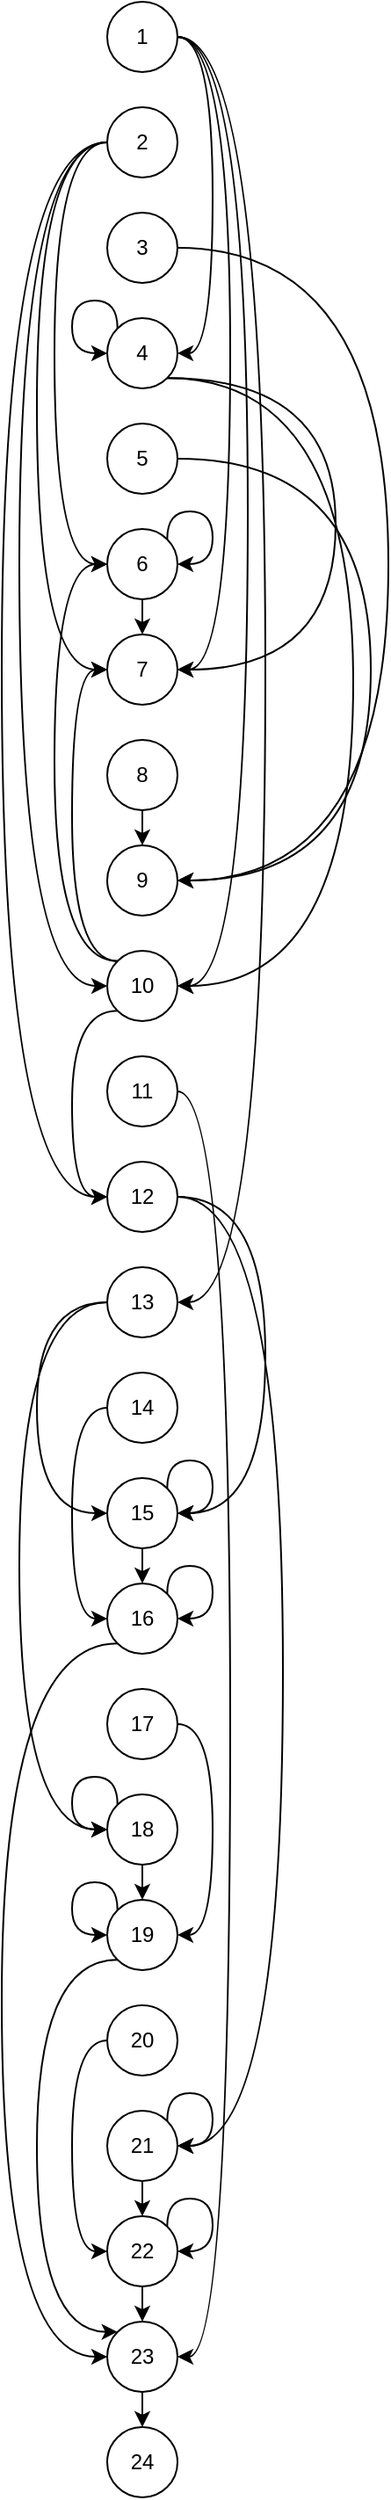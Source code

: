 <mxfile version="14.9.6" type="device"><diagram id="yJ1zXcC6Rk06pCBxLbUI" name="Страница 1"><mxGraphModel dx="2932" dy="2396" grid="1" gridSize="10" guides="1" tooltips="1" connect="1" arrows="1" fold="1" page="1" pageScale="1" pageWidth="2000" pageHeight="7500" math="0" shadow="0"><root><mxCell id="0"/><mxCell id="1" parent="0"/><mxCell id="VSHrRHahhrvBQjRXD3La-2" style="edgeStyle=orthogonalEdgeStyle;curved=1;rounded=0;orthogonalLoop=1;jettySize=auto;html=1;exitX=1;exitY=0.5;exitDx=0;exitDy=0;entryX=1;entryY=0.5;entryDx=0;entryDy=0;" edge="1" parent="1" source="VSHrRHahhrvBQjRXD3La-6" target="VSHrRHahhrvBQjRXD3La-16"><mxGeometry relative="1" as="geometry"/></mxCell><mxCell id="VSHrRHahhrvBQjRXD3La-3" style="edgeStyle=orthogonalEdgeStyle;curved=1;rounded=0;orthogonalLoop=1;jettySize=auto;html=1;exitX=1;exitY=0.5;exitDx=0;exitDy=0;entryX=1;entryY=0.5;entryDx=0;entryDy=0;" edge="1" parent="1" source="VSHrRHahhrvBQjRXD3La-6" target="VSHrRHahhrvBQjRXD3La-21"><mxGeometry relative="1" as="geometry"><Array as="points"><mxPoint x="230" y="180"/><mxPoint x="230" y="540"/></Array></mxGeometry></mxCell><mxCell id="VSHrRHahhrvBQjRXD3La-4" style="edgeStyle=orthogonalEdgeStyle;rounded=0;orthogonalLoop=1;jettySize=auto;html=1;entryX=1;entryY=0.5;entryDx=0;entryDy=0;curved=1;" edge="1" parent="1" source="VSHrRHahhrvBQjRXD3La-6" target="VSHrRHahhrvBQjRXD3La-28"><mxGeometry relative="1" as="geometry"><Array as="points"><mxPoint x="240" y="180"/><mxPoint x="240" y="720"/></Array></mxGeometry></mxCell><mxCell id="VSHrRHahhrvBQjRXD3La-5" style="edgeStyle=orthogonalEdgeStyle;curved=1;rounded=0;orthogonalLoop=1;jettySize=auto;html=1;entryX=1;entryY=0.5;entryDx=0;entryDy=0;" edge="1" parent="1" source="VSHrRHahhrvBQjRXD3La-6" target="VSHrRHahhrvBQjRXD3La-36"><mxGeometry relative="1" as="geometry"><Array as="points"><mxPoint x="250" y="180"/><mxPoint x="250" y="900"/></Array></mxGeometry></mxCell><mxCell id="VSHrRHahhrvBQjRXD3La-6" value="1" style="ellipse;whiteSpace=wrap;html=1;aspect=fixed;" vertex="1" parent="1"><mxGeometry x="160" y="160" width="40" height="40" as="geometry"/></mxCell><mxCell id="VSHrRHahhrvBQjRXD3La-7" style="edgeStyle=orthogonalEdgeStyle;curved=1;rounded=0;orthogonalLoop=1;jettySize=auto;html=1;exitX=0;exitY=0.5;exitDx=0;exitDy=0;entryX=0;entryY=0.5;entryDx=0;entryDy=0;" edge="1" parent="1" source="VSHrRHahhrvBQjRXD3La-11" target="VSHrRHahhrvBQjRXD3La-20"><mxGeometry relative="1" as="geometry"><Array as="points"><mxPoint x="130" y="240"/><mxPoint x="130" y="480"/></Array></mxGeometry></mxCell><mxCell id="VSHrRHahhrvBQjRXD3La-8" style="edgeStyle=orthogonalEdgeStyle;curved=1;rounded=0;orthogonalLoop=1;jettySize=auto;html=1;exitX=0;exitY=0.5;exitDx=0;exitDy=0;entryX=0;entryY=0.5;entryDx=0;entryDy=0;" edge="1" parent="1" source="VSHrRHahhrvBQjRXD3La-11" target="VSHrRHahhrvBQjRXD3La-21"><mxGeometry relative="1" as="geometry"><Array as="points"><mxPoint x="120" y="240"/><mxPoint x="120" y="540"/></Array></mxGeometry></mxCell><mxCell id="VSHrRHahhrvBQjRXD3La-9" style="edgeStyle=orthogonalEdgeStyle;curved=1;rounded=0;orthogonalLoop=1;jettySize=auto;html=1;exitX=0;exitY=0.5;exitDx=0;exitDy=0;entryX=0;entryY=0.5;entryDx=0;entryDy=0;" edge="1" parent="1" source="VSHrRHahhrvBQjRXD3La-11" target="VSHrRHahhrvBQjRXD3La-28"><mxGeometry relative="1" as="geometry"><Array as="points"><mxPoint x="110" y="240"/><mxPoint x="110" y="720"/></Array></mxGeometry></mxCell><mxCell id="VSHrRHahhrvBQjRXD3La-10" style="edgeStyle=orthogonalEdgeStyle;curved=1;rounded=0;orthogonalLoop=1;jettySize=auto;html=1;entryX=0;entryY=0.5;entryDx=0;entryDy=0;" edge="1" parent="1" source="VSHrRHahhrvBQjRXD3La-11" target="VSHrRHahhrvBQjRXD3La-33"><mxGeometry relative="1" as="geometry"><Array as="points"><mxPoint x="100" y="240"/><mxPoint x="100" y="840"/></Array></mxGeometry></mxCell><mxCell id="VSHrRHahhrvBQjRXD3La-11" value="2" style="ellipse;whiteSpace=wrap;html=1;aspect=fixed;" vertex="1" parent="1"><mxGeometry x="160" y="220" width="40" height="40" as="geometry"/></mxCell><mxCell id="VSHrRHahhrvBQjRXD3La-12" style="edgeStyle=orthogonalEdgeStyle;curved=1;rounded=0;orthogonalLoop=1;jettySize=auto;html=1;exitX=1;exitY=0.5;exitDx=0;exitDy=0;entryX=1;entryY=0.5;entryDx=0;entryDy=0;" edge="1" parent="1" source="VSHrRHahhrvBQjRXD3La-13" target="VSHrRHahhrvBQjRXD3La-24"><mxGeometry relative="1" as="geometry"><Array as="points"><mxPoint x="320" y="300"/><mxPoint x="320" y="660"/></Array></mxGeometry></mxCell><mxCell id="VSHrRHahhrvBQjRXD3La-13" value="3" style="ellipse;whiteSpace=wrap;html=1;aspect=fixed;" vertex="1" parent="1"><mxGeometry x="160" y="280" width="40" height="40" as="geometry"/></mxCell><mxCell id="VSHrRHahhrvBQjRXD3La-14" style="edgeStyle=orthogonalEdgeStyle;curved=1;rounded=0;orthogonalLoop=1;jettySize=auto;html=1;exitX=1;exitY=1;exitDx=0;exitDy=0;entryX=1;entryY=0.5;entryDx=0;entryDy=0;" edge="1" parent="1" source="VSHrRHahhrvBQjRXD3La-16" target="VSHrRHahhrvBQjRXD3La-21"><mxGeometry relative="1" as="geometry"><Array as="points"><mxPoint x="290" y="374"/><mxPoint x="290" y="540"/></Array></mxGeometry></mxCell><mxCell id="VSHrRHahhrvBQjRXD3La-15" style="edgeStyle=orthogonalEdgeStyle;curved=1;rounded=0;orthogonalLoop=1;jettySize=auto;html=1;exitX=1;exitY=1;exitDx=0;exitDy=0;entryX=1;entryY=0.5;entryDx=0;entryDy=0;" edge="1" parent="1" source="VSHrRHahhrvBQjRXD3La-16" target="VSHrRHahhrvBQjRXD3La-28"><mxGeometry relative="1" as="geometry"><Array as="points"><mxPoint x="300" y="374"/><mxPoint x="300" y="720"/></Array></mxGeometry></mxCell><mxCell id="VSHrRHahhrvBQjRXD3La-16" value="4" style="ellipse;whiteSpace=wrap;html=1;aspect=fixed;" vertex="1" parent="1"><mxGeometry x="160" y="340" width="40" height="40" as="geometry"/></mxCell><mxCell id="VSHrRHahhrvBQjRXD3La-17" style="edgeStyle=orthogonalEdgeStyle;curved=1;rounded=0;orthogonalLoop=1;jettySize=auto;html=1;exitX=1;exitY=0.5;exitDx=0;exitDy=0;entryX=1;entryY=0.5;entryDx=0;entryDy=0;" edge="1" parent="1" source="VSHrRHahhrvBQjRXD3La-18" target="VSHrRHahhrvBQjRXD3La-24"><mxGeometry relative="1" as="geometry"><Array as="points"><mxPoint x="310" y="420"/><mxPoint x="310" y="660"/></Array></mxGeometry></mxCell><mxCell id="VSHrRHahhrvBQjRXD3La-18" value="5" style="ellipse;whiteSpace=wrap;html=1;aspect=fixed;" vertex="1" parent="1"><mxGeometry x="160" y="400" width="40" height="40" as="geometry"/></mxCell><mxCell id="VSHrRHahhrvBQjRXD3La-19" style="edgeStyle=orthogonalEdgeStyle;curved=1;rounded=0;orthogonalLoop=1;jettySize=auto;html=1;exitX=0.5;exitY=1;exitDx=0;exitDy=0;entryX=0.5;entryY=0;entryDx=0;entryDy=0;" edge="1" parent="1" source="VSHrRHahhrvBQjRXD3La-20" target="VSHrRHahhrvBQjRXD3La-21"><mxGeometry relative="1" as="geometry"/></mxCell><mxCell id="VSHrRHahhrvBQjRXD3La-20" value="6" style="ellipse;whiteSpace=wrap;html=1;aspect=fixed;" vertex="1" parent="1"><mxGeometry x="160" y="460" width="40" height="40" as="geometry"/></mxCell><mxCell id="VSHrRHahhrvBQjRXD3La-21" value="7" style="ellipse;whiteSpace=wrap;html=1;aspect=fixed;" vertex="1" parent="1"><mxGeometry x="160" y="520" width="40" height="40" as="geometry"/></mxCell><mxCell id="VSHrRHahhrvBQjRXD3La-22" style="edgeStyle=orthogonalEdgeStyle;rounded=0;orthogonalLoop=1;jettySize=auto;html=1;exitX=0.5;exitY=1;exitDx=0;exitDy=0;entryX=0.5;entryY=0;entryDx=0;entryDy=0;" edge="1" parent="1" source="VSHrRHahhrvBQjRXD3La-23" target="VSHrRHahhrvBQjRXD3La-24"><mxGeometry relative="1" as="geometry"/></mxCell><mxCell id="VSHrRHahhrvBQjRXD3La-23" value="8" style="ellipse;whiteSpace=wrap;html=1;aspect=fixed;" vertex="1" parent="1"><mxGeometry x="160" y="580" width="40" height="40" as="geometry"/></mxCell><mxCell id="VSHrRHahhrvBQjRXD3La-24" value="9" style="ellipse;whiteSpace=wrap;html=1;aspect=fixed;" vertex="1" parent="1"><mxGeometry x="160" y="640" width="40" height="40" as="geometry"/></mxCell><mxCell id="VSHrRHahhrvBQjRXD3La-25" style="edgeStyle=orthogonalEdgeStyle;curved=1;rounded=0;orthogonalLoop=1;jettySize=auto;html=1;exitX=0;exitY=0;exitDx=0;exitDy=0;entryX=0;entryY=0.5;entryDx=0;entryDy=0;" edge="1" parent="1" source="VSHrRHahhrvBQjRXD3La-28" target="VSHrRHahhrvBQjRXD3La-21"><mxGeometry relative="1" as="geometry"><Array as="points"><mxPoint x="140" y="706"/><mxPoint x="140" y="540"/></Array></mxGeometry></mxCell><mxCell id="VSHrRHahhrvBQjRXD3La-26" style="edgeStyle=orthogonalEdgeStyle;curved=1;rounded=0;orthogonalLoop=1;jettySize=auto;html=1;exitX=0;exitY=0;exitDx=0;exitDy=0;entryX=0;entryY=0.5;entryDx=0;entryDy=0;" edge="1" parent="1" source="VSHrRHahhrvBQjRXD3La-28" target="VSHrRHahhrvBQjRXD3La-20"><mxGeometry relative="1" as="geometry"><Array as="points"><mxPoint x="130" y="706"/><mxPoint x="130" y="480"/></Array></mxGeometry></mxCell><mxCell id="VSHrRHahhrvBQjRXD3La-27" style="edgeStyle=orthogonalEdgeStyle;curved=1;rounded=0;orthogonalLoop=1;jettySize=auto;html=1;exitX=0;exitY=1;exitDx=0;exitDy=0;entryX=0;entryY=0.5;entryDx=0;entryDy=0;" edge="1" parent="1" source="VSHrRHahhrvBQjRXD3La-28" target="VSHrRHahhrvBQjRXD3La-33"><mxGeometry relative="1" as="geometry"><Array as="points"><mxPoint x="140" y="734"/><mxPoint x="140" y="840"/></Array></mxGeometry></mxCell><mxCell id="VSHrRHahhrvBQjRXD3La-28" value="10" style="ellipse;whiteSpace=wrap;html=1;aspect=fixed;" vertex="1" parent="1"><mxGeometry x="160" y="700" width="40" height="40" as="geometry"/></mxCell><mxCell id="VSHrRHahhrvBQjRXD3La-29" style="edgeStyle=orthogonalEdgeStyle;curved=1;rounded=0;orthogonalLoop=1;jettySize=auto;html=1;" edge="1" parent="1" source="VSHrRHahhrvBQjRXD3La-30" target="VSHrRHahhrvBQjRXD3La-58"><mxGeometry relative="1" as="geometry"><Array as="points"><mxPoint x="230" y="780"/><mxPoint x="230" y="1500"/></Array></mxGeometry></mxCell><mxCell id="VSHrRHahhrvBQjRXD3La-30" value="11" style="ellipse;whiteSpace=wrap;html=1;aspect=fixed;" vertex="1" parent="1"><mxGeometry x="160" y="760" width="40" height="40" as="geometry"/></mxCell><mxCell id="VSHrRHahhrvBQjRXD3La-31" style="edgeStyle=orthogonalEdgeStyle;curved=1;rounded=0;orthogonalLoop=1;jettySize=auto;html=1;entryX=1;entryY=0.5;entryDx=0;entryDy=0;" edge="1" parent="1" source="VSHrRHahhrvBQjRXD3La-33" target="VSHrRHahhrvBQjRXD3La-40"><mxGeometry relative="1" as="geometry"><Array as="points"><mxPoint x="250" y="840"/><mxPoint x="250" y="1020"/></Array></mxGeometry></mxCell><mxCell id="VSHrRHahhrvBQjRXD3La-32" style="edgeStyle=orthogonalEdgeStyle;curved=1;rounded=0;orthogonalLoop=1;jettySize=auto;html=1;exitX=1;exitY=0.5;exitDx=0;exitDy=0;entryX=1;entryY=0.5;entryDx=0;entryDy=0;" edge="1" parent="1" source="VSHrRHahhrvBQjRXD3La-33" target="VSHrRHahhrvBQjRXD3La-54"><mxGeometry relative="1" as="geometry"><Array as="points"><mxPoint x="260" y="840"/><mxPoint x="260" y="1380"/></Array></mxGeometry></mxCell><mxCell id="VSHrRHahhrvBQjRXD3La-33" value="12" style="ellipse;whiteSpace=wrap;html=1;aspect=fixed;" vertex="1" parent="1"><mxGeometry x="160" y="820" width="40" height="40" as="geometry"/></mxCell><mxCell id="VSHrRHahhrvBQjRXD3La-34" style="edgeStyle=orthogonalEdgeStyle;curved=1;rounded=0;orthogonalLoop=1;jettySize=auto;html=1;exitX=0;exitY=0.5;exitDx=0;exitDy=0;entryX=0;entryY=0.5;entryDx=0;entryDy=0;" edge="1" parent="1" source="VSHrRHahhrvBQjRXD3La-36" target="VSHrRHahhrvBQjRXD3La-40"><mxGeometry relative="1" as="geometry"><Array as="points"><mxPoint x="120" y="900"/><mxPoint x="120" y="1020"/></Array></mxGeometry></mxCell><mxCell id="VSHrRHahhrvBQjRXD3La-35" style="edgeStyle=orthogonalEdgeStyle;curved=1;rounded=0;orthogonalLoop=1;jettySize=auto;html=1;exitX=0;exitY=0.5;exitDx=0;exitDy=0;entryX=0;entryY=0.5;entryDx=0;entryDy=0;" edge="1" parent="1" source="VSHrRHahhrvBQjRXD3La-36" target="VSHrRHahhrvBQjRXD3La-46"><mxGeometry relative="1" as="geometry"><Array as="points"><mxPoint x="110" y="900"/><mxPoint x="110" y="1200"/></Array></mxGeometry></mxCell><mxCell id="VSHrRHahhrvBQjRXD3La-36" value="13" style="ellipse;whiteSpace=wrap;html=1;aspect=fixed;" vertex="1" parent="1"><mxGeometry x="160" y="880" width="40" height="40" as="geometry"/></mxCell><mxCell id="VSHrRHahhrvBQjRXD3La-37" style="edgeStyle=orthogonalEdgeStyle;curved=1;rounded=0;orthogonalLoop=1;jettySize=auto;html=1;exitX=0;exitY=0.5;exitDx=0;exitDy=0;entryX=0;entryY=0.5;entryDx=0;entryDy=0;" edge="1" parent="1" source="VSHrRHahhrvBQjRXD3La-38" target="VSHrRHahhrvBQjRXD3La-42"><mxGeometry relative="1" as="geometry"/></mxCell><mxCell id="VSHrRHahhrvBQjRXD3La-38" value="14" style="ellipse;whiteSpace=wrap;html=1;aspect=fixed;" vertex="1" parent="1"><mxGeometry x="160" y="940" width="40" height="40" as="geometry"/></mxCell><mxCell id="VSHrRHahhrvBQjRXD3La-39" style="edgeStyle=orthogonalEdgeStyle;curved=1;rounded=0;orthogonalLoop=1;jettySize=auto;html=1;exitX=0.5;exitY=1;exitDx=0;exitDy=0;entryX=0.5;entryY=0;entryDx=0;entryDy=0;" edge="1" parent="1" source="VSHrRHahhrvBQjRXD3La-40" target="VSHrRHahhrvBQjRXD3La-42"><mxGeometry relative="1" as="geometry"/></mxCell><mxCell id="VSHrRHahhrvBQjRXD3La-40" value="15" style="ellipse;whiteSpace=wrap;html=1;aspect=fixed;" vertex="1" parent="1"><mxGeometry x="160" y="1000" width="40" height="40" as="geometry"/></mxCell><mxCell id="VSHrRHahhrvBQjRXD3La-41" style="edgeStyle=orthogonalEdgeStyle;curved=1;rounded=0;orthogonalLoop=1;jettySize=auto;html=1;exitX=0;exitY=1;exitDx=0;exitDy=0;entryX=0;entryY=0.5;entryDx=0;entryDy=0;" edge="1" parent="1" source="VSHrRHahhrvBQjRXD3La-42" target="VSHrRHahhrvBQjRXD3La-58"><mxGeometry relative="1" as="geometry"><Array as="points"><mxPoint x="100" y="1094"/><mxPoint x="100" y="1500"/></Array></mxGeometry></mxCell><mxCell id="VSHrRHahhrvBQjRXD3La-42" value="16" style="ellipse;whiteSpace=wrap;html=1;aspect=fixed;" vertex="1" parent="1"><mxGeometry x="160" y="1060" width="40" height="40" as="geometry"/></mxCell><mxCell id="VSHrRHahhrvBQjRXD3La-43" style="edgeStyle=orthogonalEdgeStyle;curved=1;rounded=0;orthogonalLoop=1;jettySize=auto;html=1;exitX=1;exitY=0.5;exitDx=0;exitDy=0;entryX=1;entryY=0.5;entryDx=0;entryDy=0;" edge="1" parent="1" source="VSHrRHahhrvBQjRXD3La-44" target="VSHrRHahhrvBQjRXD3La-48"><mxGeometry relative="1" as="geometry"/></mxCell><mxCell id="VSHrRHahhrvBQjRXD3La-44" value="17" style="ellipse;whiteSpace=wrap;html=1;aspect=fixed;" vertex="1" parent="1"><mxGeometry x="160" y="1120" width="40" height="40" as="geometry"/></mxCell><mxCell id="VSHrRHahhrvBQjRXD3La-45" style="edgeStyle=orthogonalEdgeStyle;curved=1;rounded=0;orthogonalLoop=1;jettySize=auto;html=1;exitX=0.5;exitY=1;exitDx=0;exitDy=0;entryX=0.5;entryY=0;entryDx=0;entryDy=0;" edge="1" parent="1" source="VSHrRHahhrvBQjRXD3La-46" target="VSHrRHahhrvBQjRXD3La-48"><mxGeometry relative="1" as="geometry"/></mxCell><mxCell id="VSHrRHahhrvBQjRXD3La-46" value="18" style="ellipse;whiteSpace=wrap;html=1;aspect=fixed;" vertex="1" parent="1"><mxGeometry x="160" y="1180" width="40" height="40" as="geometry"/></mxCell><mxCell id="VSHrRHahhrvBQjRXD3La-47" style="edgeStyle=orthogonalEdgeStyle;curved=1;rounded=0;orthogonalLoop=1;jettySize=auto;html=1;exitX=0;exitY=1;exitDx=0;exitDy=0;entryX=0;entryY=0;entryDx=0;entryDy=0;" edge="1" parent="1" source="VSHrRHahhrvBQjRXD3La-48" target="VSHrRHahhrvBQjRXD3La-58"><mxGeometry relative="1" as="geometry"><Array as="points"><mxPoint x="120" y="1274"/><mxPoint x="120" y="1486"/></Array></mxGeometry></mxCell><mxCell id="VSHrRHahhrvBQjRXD3La-48" value="19" style="ellipse;whiteSpace=wrap;html=1;aspect=fixed;" vertex="1" parent="1"><mxGeometry x="160" y="1240" width="40" height="40" as="geometry"/></mxCell><mxCell id="VSHrRHahhrvBQjRXD3La-49" style="edgeStyle=orthogonalEdgeStyle;curved=1;rounded=0;orthogonalLoop=1;jettySize=auto;html=1;exitX=0;exitY=0.5;exitDx=0;exitDy=0;entryX=0;entryY=0.5;entryDx=0;entryDy=0;" edge="1" parent="1" source="VSHrRHahhrvBQjRXD3La-50" target="VSHrRHahhrvBQjRXD3La-56"><mxGeometry relative="1" as="geometry"/></mxCell><mxCell id="VSHrRHahhrvBQjRXD3La-50" value="20" style="ellipse;whiteSpace=wrap;html=1;aspect=fixed;" vertex="1" parent="1"><mxGeometry x="160" y="1300" width="40" height="40" as="geometry"/></mxCell><mxCell id="VSHrRHahhrvBQjRXD3La-51" style="edgeStyle=orthogonalEdgeStyle;curved=1;rounded=0;orthogonalLoop=1;jettySize=auto;html=1;exitX=0;exitY=0;exitDx=0;exitDy=0;entryX=0;entryY=0.5;entryDx=0;entryDy=0;" edge="1" parent="1" source="VSHrRHahhrvBQjRXD3La-16" target="VSHrRHahhrvBQjRXD3La-16"><mxGeometry relative="1" as="geometry"><Array as="points"><mxPoint x="166" y="330"/><mxPoint x="140" y="330"/><mxPoint x="140" y="360"/></Array></mxGeometry></mxCell><mxCell id="VSHrRHahhrvBQjRXD3La-52" style="edgeStyle=orthogonalEdgeStyle;curved=1;rounded=0;orthogonalLoop=1;jettySize=auto;html=1;exitX=1;exitY=0;exitDx=0;exitDy=0;entryX=1;entryY=0.5;entryDx=0;entryDy=0;" edge="1" parent="1" source="VSHrRHahhrvBQjRXD3La-20" target="VSHrRHahhrvBQjRXD3La-20"><mxGeometry relative="1" as="geometry"><Array as="points"><mxPoint x="194" y="450"/><mxPoint x="220" y="450"/><mxPoint x="220" y="480"/></Array></mxGeometry></mxCell><mxCell id="VSHrRHahhrvBQjRXD3La-53" style="edgeStyle=orthogonalEdgeStyle;curved=1;rounded=0;orthogonalLoop=1;jettySize=auto;html=1;exitX=0.5;exitY=1;exitDx=0;exitDy=0;entryX=0.5;entryY=0;entryDx=0;entryDy=0;" edge="1" parent="1" source="VSHrRHahhrvBQjRXD3La-54" target="VSHrRHahhrvBQjRXD3La-56"><mxGeometry relative="1" as="geometry"/></mxCell><mxCell id="VSHrRHahhrvBQjRXD3La-54" value="21" style="ellipse;whiteSpace=wrap;html=1;aspect=fixed;" vertex="1" parent="1"><mxGeometry x="160" y="1360" width="40" height="40" as="geometry"/></mxCell><mxCell id="VSHrRHahhrvBQjRXD3La-55" style="edgeStyle=orthogonalEdgeStyle;curved=1;rounded=0;orthogonalLoop=1;jettySize=auto;html=1;exitX=0.5;exitY=1;exitDx=0;exitDy=0;entryX=0.5;entryY=0;entryDx=0;entryDy=0;" edge="1" parent="1" source="VSHrRHahhrvBQjRXD3La-56" target="VSHrRHahhrvBQjRXD3La-58"><mxGeometry relative="1" as="geometry"/></mxCell><mxCell id="VSHrRHahhrvBQjRXD3La-56" value="22" style="ellipse;whiteSpace=wrap;html=1;aspect=fixed;" vertex="1" parent="1"><mxGeometry x="160" y="1420" width="40" height="40" as="geometry"/></mxCell><mxCell id="VSHrRHahhrvBQjRXD3La-57" style="edgeStyle=orthogonalEdgeStyle;curved=1;rounded=0;orthogonalLoop=1;jettySize=auto;html=1;exitX=0.5;exitY=1;exitDx=0;exitDy=0;entryX=0.5;entryY=0;entryDx=0;entryDy=0;" edge="1" parent="1" source="VSHrRHahhrvBQjRXD3La-58" target="VSHrRHahhrvBQjRXD3La-59"><mxGeometry relative="1" as="geometry"/></mxCell><mxCell id="VSHrRHahhrvBQjRXD3La-58" value="23" style="ellipse;whiteSpace=wrap;html=1;aspect=fixed;" vertex="1" parent="1"><mxGeometry x="160" y="1480" width="40" height="40" as="geometry"/></mxCell><mxCell id="VSHrRHahhrvBQjRXD3La-59" value="24" style="ellipse;whiteSpace=wrap;html=1;aspect=fixed;" vertex="1" parent="1"><mxGeometry x="160" y="1540" width="40" height="40" as="geometry"/></mxCell><mxCell id="VSHrRHahhrvBQjRXD3La-60" style="edgeStyle=orthogonalEdgeStyle;curved=1;rounded=0;orthogonalLoop=1;jettySize=auto;html=1;exitX=1;exitY=0;exitDx=0;exitDy=0;entryX=1;entryY=0.5;entryDx=0;entryDy=0;" edge="1" parent="1" source="VSHrRHahhrvBQjRXD3La-40" target="VSHrRHahhrvBQjRXD3La-40"><mxGeometry relative="1" as="geometry"><Array as="points"><mxPoint x="194" y="990"/><mxPoint x="220" y="990"/><mxPoint x="220" y="1020"/></Array></mxGeometry></mxCell><mxCell id="VSHrRHahhrvBQjRXD3La-61" style="edgeStyle=orthogonalEdgeStyle;curved=1;rounded=0;orthogonalLoop=1;jettySize=auto;html=1;exitX=1;exitY=0;exitDx=0;exitDy=0;entryX=1;entryY=0.5;entryDx=0;entryDy=0;" edge="1" parent="1" source="VSHrRHahhrvBQjRXD3La-42" target="VSHrRHahhrvBQjRXD3La-42"><mxGeometry relative="1" as="geometry"><Array as="points"><mxPoint x="194" y="1050"/><mxPoint x="220" y="1050"/><mxPoint x="220" y="1080"/></Array></mxGeometry></mxCell><mxCell id="VSHrRHahhrvBQjRXD3La-62" style="edgeStyle=orthogonalEdgeStyle;curved=1;rounded=0;orthogonalLoop=1;jettySize=auto;html=1;exitX=0;exitY=0;exitDx=0;exitDy=0;entryX=0;entryY=0.5;entryDx=0;entryDy=0;" edge="1" parent="1" source="VSHrRHahhrvBQjRXD3La-48" target="VSHrRHahhrvBQjRXD3La-48"><mxGeometry relative="1" as="geometry"><Array as="points"><mxPoint x="166" y="1230"/><mxPoint x="140" y="1230"/><mxPoint x="140" y="1260"/></Array></mxGeometry></mxCell><mxCell id="VSHrRHahhrvBQjRXD3La-63" style="edgeStyle=orthogonalEdgeStyle;curved=1;rounded=0;orthogonalLoop=1;jettySize=auto;html=1;exitX=0;exitY=0;exitDx=0;exitDy=0;entryX=0;entryY=0.5;entryDx=0;entryDy=0;" edge="1" parent="1" source="VSHrRHahhrvBQjRXD3La-46" target="VSHrRHahhrvBQjRXD3La-46"><mxGeometry relative="1" as="geometry"><Array as="points"><mxPoint x="166" y="1170"/><mxPoint x="140" y="1170"/><mxPoint x="140" y="1200"/></Array></mxGeometry></mxCell><mxCell id="VSHrRHahhrvBQjRXD3La-64" style="edgeStyle=orthogonalEdgeStyle;curved=1;rounded=0;orthogonalLoop=1;jettySize=auto;html=1;exitX=1;exitY=0;exitDx=0;exitDy=0;entryX=1;entryY=0.5;entryDx=0;entryDy=0;" edge="1" parent="1" source="VSHrRHahhrvBQjRXD3La-56" target="VSHrRHahhrvBQjRXD3La-56"><mxGeometry relative="1" as="geometry"><Array as="points"><mxPoint x="194" y="1410"/><mxPoint x="220" y="1410"/><mxPoint x="220" y="1440"/></Array></mxGeometry></mxCell><mxCell id="VSHrRHahhrvBQjRXD3La-65" style="edgeStyle=orthogonalEdgeStyle;curved=1;rounded=0;orthogonalLoop=1;jettySize=auto;html=1;exitX=1;exitY=0;exitDx=0;exitDy=0;entryX=1;entryY=0.5;entryDx=0;entryDy=0;" edge="1" parent="1" source="VSHrRHahhrvBQjRXD3La-54" target="VSHrRHahhrvBQjRXD3La-54"><mxGeometry relative="1" as="geometry"><Array as="points"><mxPoint x="194" y="1350"/><mxPoint x="220" y="1350"/><mxPoint x="220" y="1380"/></Array></mxGeometry></mxCell></root></mxGraphModel></diagram></mxfile>